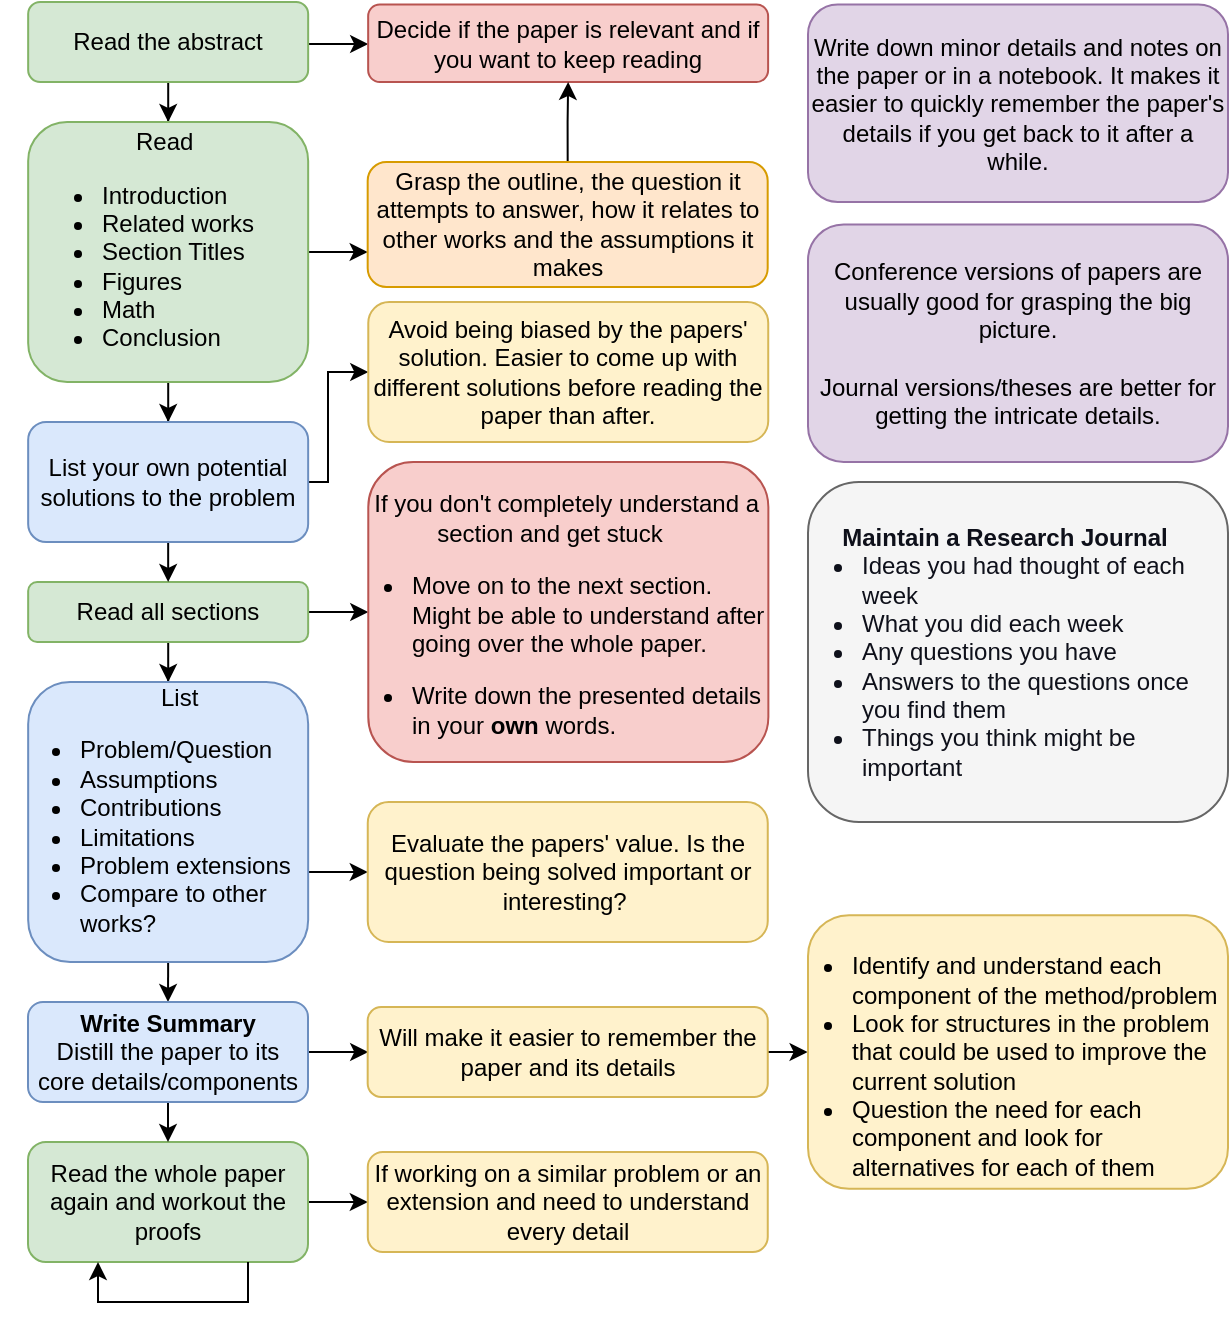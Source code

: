 <mxfile version="18.0.7" type="device"><diagram id="QiM9oSrPAjDkkbRO5tYO" name="Page-1"><mxGraphModel dx="1422" dy="727" grid="1" gridSize="10" guides="1" tooltips="1" connect="1" arrows="1" fold="1" page="1" pageScale="1" pageWidth="850" pageHeight="1100" math="0" shadow="0"><root><mxCell id="0"/><mxCell id="1" parent="0"/><mxCell id="tbHWGJce0Dj6GsjQu1Z4-2" value="" style="edgeStyle=orthogonalEdgeStyle;rounded=0;orthogonalLoop=1;jettySize=auto;html=1;" parent="1" source="eRuPD94aAmWbf7h1Lmvu-1" target="tbHWGJce0Dj6GsjQu1Z4-1" edge="1"><mxGeometry relative="1" as="geometry"/></mxCell><mxCell id="tbHWGJce0Dj6GsjQu1Z4-14" value="" style="edgeStyle=orthogonalEdgeStyle;rounded=0;orthogonalLoop=1;jettySize=auto;html=1;" parent="1" source="eRuPD94aAmWbf7h1Lmvu-1" target="tbHWGJce0Dj6GsjQu1Z4-13" edge="1"><mxGeometry relative="1" as="geometry"><Array as="points"><mxPoint x="190.08" y="31"/><mxPoint x="190.08" y="31"/></Array></mxGeometry></mxCell><mxCell id="eRuPD94aAmWbf7h1Lmvu-1" value="Read the abstract" style="rounded=1;whiteSpace=wrap;html=1;glass=0;shadow=0;sketch=0;fillColor=#d5e8d4;strokeColor=#82b366;" parent="1" vertex="1"><mxGeometry x="30.08" y="10" width="140" height="40" as="geometry"/></mxCell><mxCell id="tbHWGJce0Dj6GsjQu1Z4-7" value="" style="edgeStyle=orthogonalEdgeStyle;rounded=0;orthogonalLoop=1;jettySize=auto;html=1;" parent="1" source="tbHWGJce0Dj6GsjQu1Z4-1" target="tbHWGJce0Dj6GsjQu1Z4-6" edge="1"><mxGeometry relative="1" as="geometry"/></mxCell><mxCell id="tbHWGJce0Dj6GsjQu1Z4-17" value="" style="edgeStyle=orthogonalEdgeStyle;rounded=0;orthogonalLoop=1;jettySize=auto;html=1;" parent="1" source="tbHWGJce0Dj6GsjQu1Z4-1" target="tbHWGJce0Dj6GsjQu1Z4-16" edge="1"><mxGeometry relative="1" as="geometry"><Array as="points"><mxPoint x="180.08" y="135"/><mxPoint x="180.08" y="135"/></Array></mxGeometry></mxCell><mxCell id="tbHWGJce0Dj6GsjQu1Z4-1" value="&lt;div style=&quot;text-align: center&quot;&gt;&lt;span&gt;&amp;nbsp; &amp;nbsp; &amp;nbsp; &amp;nbsp; Read&lt;/span&gt;&lt;/div&gt;&lt;ul&gt;&lt;li&gt;Introduction&lt;/li&gt;&lt;li&gt;Related works&lt;/li&gt;&lt;li&gt;Section Titles&lt;/li&gt;&lt;li&gt;Figures&lt;/li&gt;&lt;li&gt;Math&amp;nbsp;&lt;/li&gt;&lt;li&gt;Conclusion&lt;/li&gt;&lt;/ul&gt;" style="whiteSpace=wrap;html=1;rounded=1;align=left;fillColor=#d5e8d4;strokeColor=#82b366;spacingLeft=-5;" parent="1" vertex="1"><mxGeometry x="30.08" y="70" width="140" height="130" as="geometry"/></mxCell><mxCell id="tbHWGJce0Dj6GsjQu1Z4-10" value="" style="edgeStyle=orthogonalEdgeStyle;rounded=0;orthogonalLoop=1;jettySize=auto;html=1;" parent="1" source="tbHWGJce0Dj6GsjQu1Z4-3" target="tbHWGJce0Dj6GsjQu1Z4-9" edge="1"><mxGeometry relative="1" as="geometry"/></mxCell><mxCell id="tbHWGJce0Dj6GsjQu1Z4-25" value="" style="edgeStyle=orthogonalEdgeStyle;rounded=0;orthogonalLoop=1;jettySize=auto;html=1;" parent="1" source="tbHWGJce0Dj6GsjQu1Z4-3" target="tbHWGJce0Dj6GsjQu1Z4-24" edge="1"><mxGeometry relative="1" as="geometry"/></mxCell><mxCell id="tbHWGJce0Dj6GsjQu1Z4-3" value="Read all sections" style="whiteSpace=wrap;html=1;rounded=1;align=center;fillColor=#d5e8d4;strokeColor=#82b366;" parent="1" vertex="1"><mxGeometry x="30.08" y="300" width="140" height="30" as="geometry"/></mxCell><mxCell id="tbHWGJce0Dj6GsjQu1Z4-8" style="edgeStyle=orthogonalEdgeStyle;rounded=0;orthogonalLoop=1;jettySize=auto;html=1;exitX=0.5;exitY=1;exitDx=0;exitDy=0;entryX=0.5;entryY=0;entryDx=0;entryDy=0;" parent="1" source="tbHWGJce0Dj6GsjQu1Z4-6" target="tbHWGJce0Dj6GsjQu1Z4-3" edge="1"><mxGeometry relative="1" as="geometry"/></mxCell><mxCell id="tbHWGJce0Dj6GsjQu1Z4-20" value="" style="edgeStyle=orthogonalEdgeStyle;rounded=0;orthogonalLoop=1;jettySize=auto;html=1;entryX=0;entryY=0.5;entryDx=0;entryDy=0;" parent="1" source="tbHWGJce0Dj6GsjQu1Z4-6" target="tbHWGJce0Dj6GsjQu1Z4-19" edge="1"><mxGeometry relative="1" as="geometry"><Array as="points"><mxPoint x="180" y="250"/><mxPoint x="180" y="195"/></Array><mxPoint x="200" y="200" as="targetPoint"/></mxGeometry></mxCell><mxCell id="tbHWGJce0Dj6GsjQu1Z4-6" value="List your own potential solutions to the problem" style="whiteSpace=wrap;html=1;rounded=1;align=center;fillColor=#dae8fc;strokeColor=#6c8ebf;" parent="1" vertex="1"><mxGeometry x="30.08" y="220" width="140" height="60" as="geometry"/></mxCell><mxCell id="tbHWGJce0Dj6GsjQu1Z4-27" value="" style="edgeStyle=orthogonalEdgeStyle;rounded=0;orthogonalLoop=1;jettySize=auto;html=1;entryX=0;entryY=0.5;entryDx=0;entryDy=0;" parent="1" source="tbHWGJce0Dj6GsjQu1Z4-9" target="tbHWGJce0Dj6GsjQu1Z4-26" edge="1"><mxGeometry relative="1" as="geometry"><Array as="points"><mxPoint x="180" y="445"/><mxPoint x="180" y="445"/></Array></mxGeometry></mxCell><mxCell id="jmNkkBRaGiyjRFW7MrC_-11" style="edgeStyle=orthogonalEdgeStyle;rounded=0;orthogonalLoop=1;jettySize=auto;html=1;exitX=0.5;exitY=1;exitDx=0;exitDy=0;entryX=0.5;entryY=0;entryDx=0;entryDy=0;" parent="1" source="tbHWGJce0Dj6GsjQu1Z4-9" target="jmNkkBRaGiyjRFW7MrC_-5" edge="1"><mxGeometry relative="1" as="geometry"/></mxCell><mxCell id="tbHWGJce0Dj6GsjQu1Z4-9" value="&lt;div&gt;&lt;span&gt;&amp;nbsp; &amp;nbsp; &amp;nbsp; &amp;nbsp; List&lt;/span&gt;&lt;/div&gt;&lt;ul&gt;&lt;li style=&quot;text-align: left&quot;&gt;Problem/Question&lt;/li&gt;&lt;li style=&quot;text-align: left&quot;&gt;Assumptions&lt;/li&gt;&lt;li style=&quot;text-align: left&quot;&gt;Contributions&lt;/li&gt;&lt;li style=&quot;text-align: left&quot;&gt;Limitations&lt;/li&gt;&lt;li style=&quot;text-align: left&quot;&gt;Problem extensions&lt;/li&gt;&lt;li style=&quot;text-align: left&quot;&gt;Compare to other works?&lt;/li&gt;&lt;/ul&gt;" style="whiteSpace=wrap;html=1;rounded=1;fillColor=#dae8fc;strokeColor=#6c8ebf;verticalAlign=middle;spacingLeft=-15;" parent="1" vertex="1"><mxGeometry x="30.08" y="350" width="140" height="140" as="geometry"/></mxCell><mxCell id="tbHWGJce0Dj6GsjQu1Z4-29" value="" style="edgeStyle=orthogonalEdgeStyle;rounded=0;orthogonalLoop=1;jettySize=auto;html=1;" parent="1" source="tbHWGJce0Dj6GsjQu1Z4-11" target="tbHWGJce0Dj6GsjQu1Z4-28" edge="1"><mxGeometry relative="1" as="geometry"/></mxCell><mxCell id="tbHWGJce0Dj6GsjQu1Z4-11" value="Read the whole paper again and workout the proofs" style="whiteSpace=wrap;html=1;rounded=1;fillColor=#d5e8d4;strokeColor=#82b366;" parent="1" vertex="1"><mxGeometry x="30" y="580" width="140" height="60" as="geometry"/></mxCell><mxCell id="tbHWGJce0Dj6GsjQu1Z4-13" value="Decide if the paper is relevant and if you want to keep reading" style="whiteSpace=wrap;html=1;rounded=1;shadow=0;glass=0;sketch=0;fillColor=#f8cecc;strokeColor=#b85450;" parent="1" vertex="1"><mxGeometry x="200.08" y="11.25" width="199.98" height="38.75" as="geometry"/></mxCell><mxCell id="tbHWGJce0Dj6GsjQu1Z4-18" style="edgeStyle=orthogonalEdgeStyle;rounded=0;orthogonalLoop=1;jettySize=auto;html=1;exitX=0.5;exitY=0;exitDx=0;exitDy=0;entryX=0.5;entryY=1;entryDx=0;entryDy=0;" parent="1" source="tbHWGJce0Dj6GsjQu1Z4-16" target="tbHWGJce0Dj6GsjQu1Z4-13" edge="1"><mxGeometry relative="1" as="geometry"/></mxCell><mxCell id="tbHWGJce0Dj6GsjQu1Z4-16" value="Grasp the outline, the question it attempts to answer, how it relates to other works and the assumptions it makes" style="whiteSpace=wrap;html=1;rounded=1;align=center;fillColor=#ffe6cc;strokeColor=#d79b00;" parent="1" vertex="1"><mxGeometry x="199.84" y="90" width="200" height="62.5" as="geometry"/></mxCell><mxCell id="tbHWGJce0Dj6GsjQu1Z4-19" value="Avoid being biased by the papers' solution. Easier to come up with different solutions before reading the paper than after." style="whiteSpace=wrap;html=1;rounded=1;fillColor=#fff2cc;strokeColor=#d6b656;verticalAlign=middle;horizontal=1;" parent="1" vertex="1"><mxGeometry x="200.14" y="160" width="199.98" height="70" as="geometry"/></mxCell><mxCell id="tbHWGJce0Dj6GsjQu1Z4-24" value="&lt;div&gt;&lt;span&gt;&lt;br&gt;&lt;/span&gt;&lt;/div&gt;&lt;div style=&quot;text-align: center&quot;&gt;&lt;span&gt;&amp;nbsp; &amp;nbsp; &amp;nbsp;If you don't completely understand a section and get stuck&lt;/span&gt;&lt;/div&gt;&lt;ul&gt;&lt;li&gt;Move on to the next section. Might be able to understand after going over the whole paper.&lt;/li&gt;&lt;/ul&gt;&lt;ul&gt;&lt;li&gt;Write down the presented details in your &lt;b&gt;own &lt;/b&gt;words.&lt;/li&gt;&lt;/ul&gt;" style="whiteSpace=wrap;html=1;rounded=1;fillColor=#f8cecc;strokeColor=#b85450;spacingLeft=-20;align=left;" parent="1" vertex="1"><mxGeometry x="200.14" y="240" width="200.04" height="150" as="geometry"/></mxCell><mxCell id="tbHWGJce0Dj6GsjQu1Z4-26" value="Evaluate the papers' value. Is the question being solved important or interesting?&amp;nbsp;" style="whiteSpace=wrap;html=1;rounded=1;fillColor=#fff2cc;strokeColor=#d6b656;" parent="1" vertex="1"><mxGeometry x="199.88" y="410" width="200" height="70" as="geometry"/></mxCell><mxCell id="tbHWGJce0Dj6GsjQu1Z4-28" value="If working on a similar problem or an extension and need to understand every detail" style="whiteSpace=wrap;html=1;rounded=1;fillColor=#fff2cc;strokeColor=#d6b656;" parent="1" vertex="1"><mxGeometry x="199.9" y="585" width="199.98" height="50" as="geometry"/></mxCell><mxCell id="jmNkkBRaGiyjRFW7MrC_-10" style="edgeStyle=orthogonalEdgeStyle;rounded=0;orthogonalLoop=1;jettySize=auto;html=1;exitX=0.5;exitY=1;exitDx=0;exitDy=0;entryX=0.5;entryY=0;entryDx=0;entryDy=0;" parent="1" source="jmNkkBRaGiyjRFW7MrC_-5" target="tbHWGJce0Dj6GsjQu1Z4-11" edge="1"><mxGeometry relative="1" as="geometry"/></mxCell><mxCell id="xSgbeVniZeZdo-TaIFkp-1" style="edgeStyle=orthogonalEdgeStyle;rounded=0;orthogonalLoop=1;jettySize=auto;html=1;exitX=1;exitY=0.5;exitDx=0;exitDy=0;" parent="1" source="jmNkkBRaGiyjRFW7MrC_-5" edge="1"><mxGeometry relative="1" as="geometry"><mxPoint x="200.08" y="534.944" as="targetPoint"/></mxGeometry></mxCell><mxCell id="jmNkkBRaGiyjRFW7MrC_-5" value="&lt;b&gt;Write Summary&lt;/b&gt;&lt;br&gt;Distill the paper to its core details/components" style="whiteSpace=wrap;html=1;rounded=1;fillColor=#dae8fc;strokeColor=#6c8ebf;" parent="1" vertex="1"><mxGeometry x="30" y="510" width="140" height="50" as="geometry"/></mxCell><mxCell id="cU1wx5OKAQBh6w2Gunx4-2" value="" style="edgeStyle=orthogonalEdgeStyle;rounded=0;orthogonalLoop=1;jettySize=auto;html=1;" parent="1" source="jmNkkBRaGiyjRFW7MrC_-7" target="cU1wx5OKAQBh6w2Gunx4-1" edge="1"><mxGeometry relative="1" as="geometry"/></mxCell><mxCell id="jmNkkBRaGiyjRFW7MrC_-7" value="Will make it easier to remember the paper and its details" style="whiteSpace=wrap;html=1;rounded=1;strokeColor=#d6b656;fillColor=#fff2cc;" parent="1" vertex="1"><mxGeometry x="199.84" y="512.5" width="200.04" height="45" as="geometry"/></mxCell><mxCell id="jmNkkBRaGiyjRFW7MrC_-13" value="&lt;div&gt;Conference versions of papers are usually good for grasping the big picture.&lt;/div&gt;&lt;div&gt;&amp;nbsp;&lt;/div&gt;&lt;div&gt;Journal versions/theses are better for getting the intricate details.&lt;/div&gt;" style="rounded=1;whiteSpace=wrap;html=1;fillColor=#e1d5e7;strokeColor=#9673a6;" parent="1" vertex="1"><mxGeometry x="420.0" y="121.25" width="210" height="118.75" as="geometry"/></mxCell><mxCell id="jmNkkBRaGiyjRFW7MrC_-16" value="Write down minor details and notes on the paper or in a notebook. It makes it easier to quickly remember the paper's details if you get back to it after a while." style="rounded=1;whiteSpace=wrap;html=1;fillColor=#e1d5e7;strokeColor=#9673a6;" parent="1" vertex="1"><mxGeometry x="420.0" y="11.25" width="210" height="98.75" as="geometry"/></mxCell><mxCell id="QFe-tPKMCLjhRltFGSoV-1" value="&lt;p style=&quot;text-align: center ; color: rgb(14 , 16 , 26) ; background: transparent ; margin-top: 0pt ; margin-bottom: 0pt&quot;&gt;&lt;strong style=&quot;background: transparent ; margin-top: 0pt ; margin-bottom: 0pt&quot;&gt;Maintain a Research Journal&lt;/strong&gt;&lt;/p&gt;&lt;ul style=&quot;color: rgb(14 , 16 , 26) ; background: transparent ; margin-top: 0pt ; margin-bottom: 0pt&quot;&gt;&lt;li style=&quot;background: transparent ; margin-top: 0pt ; margin-bottom: 0pt ; list-style-type: disc&quot;&gt;&lt;span style=&quot;background: transparent ; margin-top: 0pt ; margin-bottom: 0pt&quot;&gt;Ideas you had thought of each week&lt;/span&gt;&lt;/li&gt;&lt;li style=&quot;background: transparent ; margin-top: 0pt ; margin-bottom: 0pt ; list-style-type: disc&quot;&gt;&lt;span style=&quot;background: transparent ; margin-top: 0pt ; margin-bottom: 0pt&quot;&gt;What you did each week&lt;/span&gt;&lt;/li&gt;&lt;li style=&quot;background: transparent ; margin-top: 0pt ; margin-bottom: 0pt ; list-style-type: disc&quot;&gt;&lt;span style=&quot;background: transparent ; margin-top: 0pt ; margin-bottom: 0pt&quot;&gt;Any questions you have&lt;/span&gt;&lt;/li&gt;&lt;li style=&quot;background: transparent ; margin-top: 0pt ; margin-bottom: 0pt ; list-style-type: disc&quot;&gt;&lt;span style=&quot;background: transparent ; margin-top: 0pt ; margin-bottom: 0pt&quot;&gt;Answers to the questions once you find them&lt;/span&gt;&lt;/li&gt;&lt;li style=&quot;background: transparent ; margin-top: 0pt ; margin-bottom: 0pt ; list-style-type: disc&quot;&gt;&lt;span style=&quot;background: transparent ; margin-top: 0pt ; margin-bottom: 0pt&quot;&gt;Things you think might be important&amp;nbsp;&lt;/span&gt;&lt;/li&gt;&lt;/ul&gt;" style="rounded=1;whiteSpace=wrap;html=1;fillColor=#f5f5f5;strokeColor=#666666;fontColor=#333333;spacingLeft=-15;align=left;" parent="1" vertex="1"><mxGeometry x="420.0" y="250" width="210" height="170" as="geometry"/></mxCell><mxCell id="QFe-tPKMCLjhRltFGSoV-5" style="edgeStyle=orthogonalEdgeStyle;rounded=0;orthogonalLoop=1;jettySize=auto;html=1;entryX=0.25;entryY=1;entryDx=0;entryDy=0;" parent="1" source="tbHWGJce0Dj6GsjQu1Z4-11" target="tbHWGJce0Dj6GsjQu1Z4-11" edge="1"><mxGeometry relative="1" as="geometry"><Array as="points"><mxPoint x="140.0" y="660"/><mxPoint x="65" y="660"/></Array></mxGeometry></mxCell><mxCell id="cU1wx5OKAQBh6w2Gunx4-1" value="&lt;div&gt;&lt;br&gt;&lt;/div&gt;&lt;div&gt;&lt;br&gt;&lt;/div&gt;&lt;div&gt;&lt;br&gt;&lt;/div&gt;&lt;div&gt;&lt;br&gt;&lt;/div&gt;&lt;ul&gt;&lt;li&gt;Identify and understand each component of the method/problem&lt;/li&gt;&lt;li&gt;Look for structures in the problem that could be used to improve the current solution&lt;/li&gt;&lt;li&gt;Question the need for each component and look for alternatives for each of them&lt;br&gt;&lt;/li&gt;&lt;/ul&gt;&lt;br&gt;&lt;br&gt;&lt;br&gt;" style="whiteSpace=wrap;html=1;rounded=1;strokeColor=#d6b656;fillColor=#fff2cc;spacingLeft=-20;align=left;" parent="1" vertex="1"><mxGeometry x="420" y="466.64" width="210" height="136.72" as="geometry"/></mxCell></root></mxGraphModel></diagram></mxfile>
